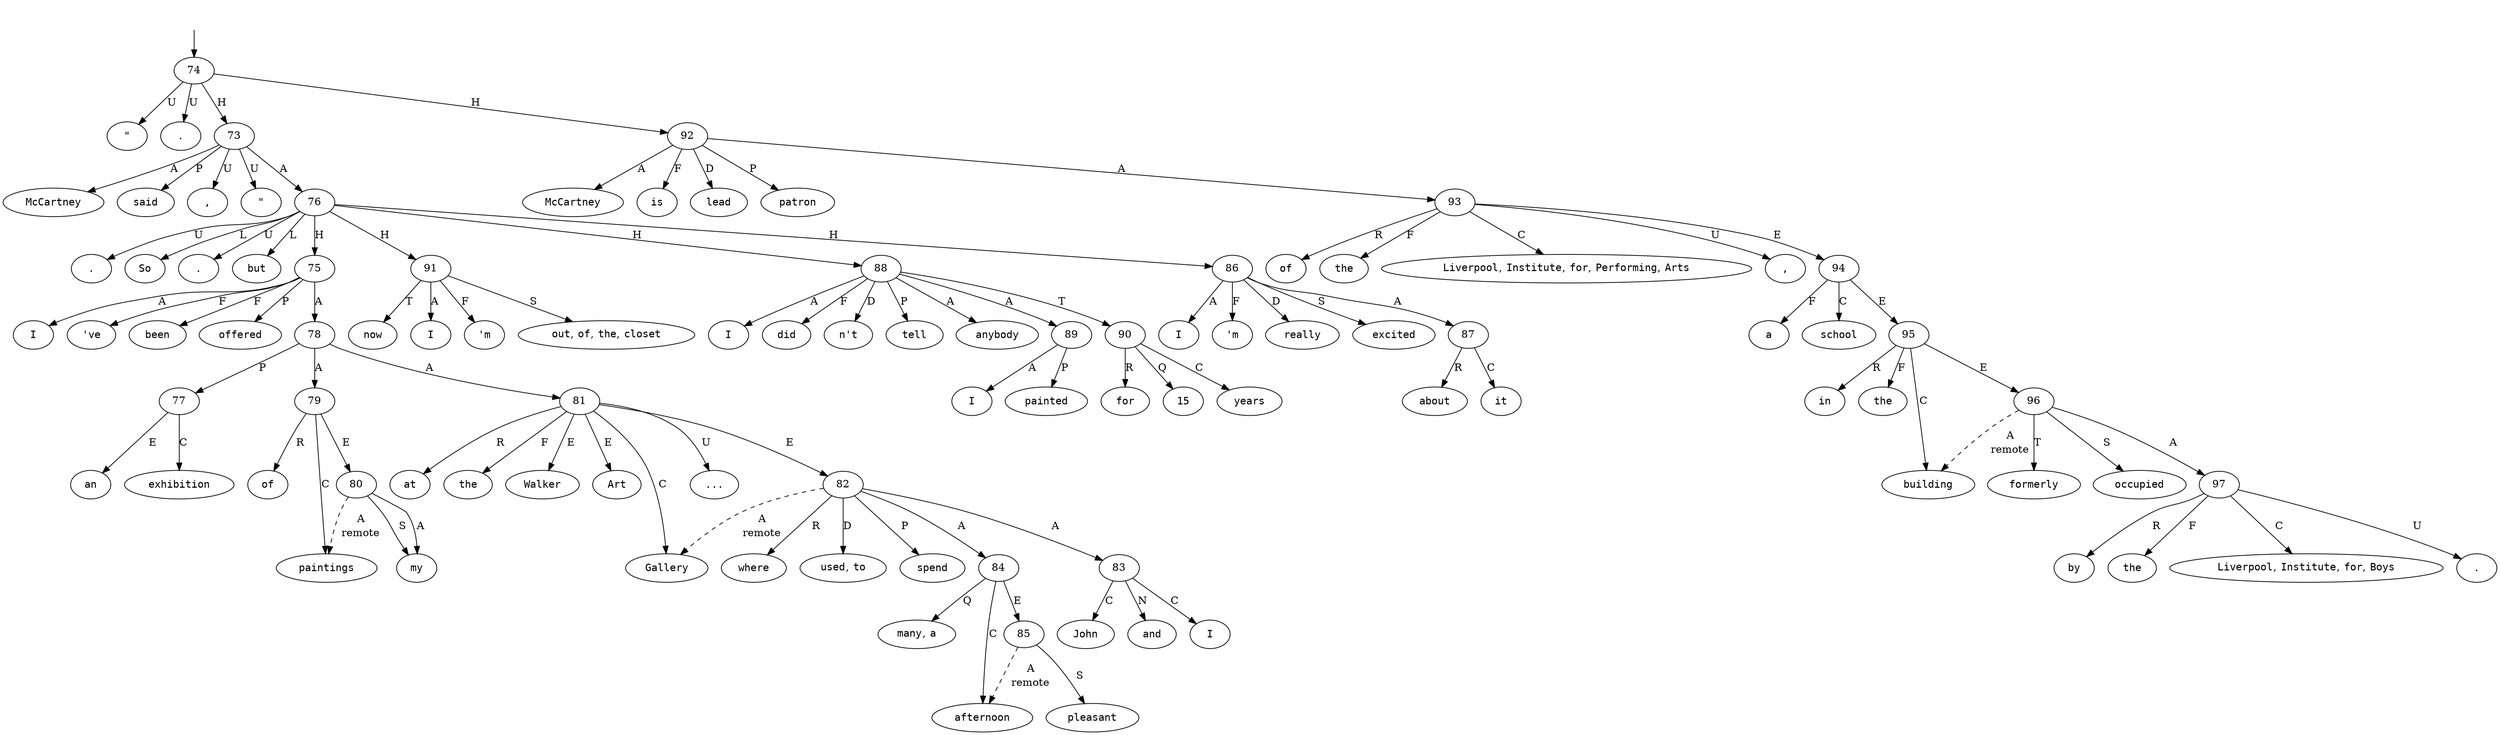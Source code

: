 digraph "616014" {
  top [ style=invis ];
  top -> 74;
  0 [ shape=oval, label=<<table align="center" border="0" cellspacing="0"><tr><td colspan="2"><font face="Courier">McCartney</font></td></tr></table>> ];
  1 [ shape=oval, label=<<table align="center" border="0" cellspacing="0"><tr><td colspan="2"><font face="Courier">said</font></td></tr></table>> ];
  2 [ shape=oval, label=<<table align="center" border="0" cellspacing="0"><tr><td colspan="2"><font face="Courier">,</font></td></tr></table>> ];
  3 [ shape=oval, label=<<table align="center" border="0" cellspacing="0"><tr><td colspan="2"><font face="Courier">&quot;</font></td></tr></table>> ];
  4 [ shape=oval, label=<<table align="center" border="0" cellspacing="0"><tr><td colspan="2"><font face="Courier">I</font></td></tr></table>> ];
  5 [ shape=oval, label=<<table align="center" border="0" cellspacing="0"><tr><td colspan="2"><font face="Courier">&#x27;ve</font></td></tr></table>> ];
  6 [ shape=oval, label=<<table align="center" border="0" cellspacing="0"><tr><td colspan="2"><font face="Courier">been</font></td></tr></table>> ];
  7 [ shape=oval, label=<<table align="center" border="0" cellspacing="0"><tr><td colspan="2"><font face="Courier">offered</font></td></tr></table>> ];
  8 [ shape=oval, label=<<table align="center" border="0" cellspacing="0"><tr><td colspan="2"><font face="Courier">an</font></td></tr></table>> ];
  9 [ shape=oval, label=<<table align="center" border="0" cellspacing="0"><tr><td colspan="2"><font face="Courier">exhibition</font></td></tr></table>> ];
  10 [ shape=oval, label=<<table align="center" border="0" cellspacing="0"><tr><td colspan="2"><font face="Courier">of</font></td></tr></table>> ];
  11 [ shape=oval, label=<<table align="center" border="0" cellspacing="0"><tr><td colspan="2"><font face="Courier">my</font></td></tr></table>> ];
  12 [ shape=oval, label=<<table align="center" border="0" cellspacing="0"><tr><td colspan="2"><font face="Courier">paintings</font></td></tr></table>> ];
  13 [ shape=oval, label=<<table align="center" border="0" cellspacing="0"><tr><td colspan="2"><font face="Courier">at</font></td></tr></table>> ];
  14 [ shape=oval, label=<<table align="center" border="0" cellspacing="0"><tr><td colspan="2"><font face="Courier">the</font></td></tr></table>> ];
  15 [ shape=oval, label=<<table align="center" border="0" cellspacing="0"><tr><td colspan="2"><font face="Courier">Walker</font></td></tr></table>> ];
  16 [ shape=oval, label=<<table align="center" border="0" cellspacing="0"><tr><td colspan="2"><font face="Courier">Art</font></td></tr></table>> ];
  17 [ shape=oval, label=<<table align="center" border="0" cellspacing="0"><tr><td colspan="2"><font face="Courier">Gallery</font></td></tr></table>> ];
  18 [ shape=oval, label=<<table align="center" border="0" cellspacing="0"><tr><td colspan="2"><font face="Courier">...</font></td></tr></table>> ];
  19 [ shape=oval, label=<<table align="center" border="0" cellspacing="0"><tr><td colspan="2"><font face="Courier">where</font></td></tr></table>> ];
  20 [ shape=oval, label=<<table align="center" border="0" cellspacing="0"><tr><td colspan="2"><font face="Courier">John</font></td></tr></table>> ];
  21 [ shape=oval, label=<<table align="center" border="0" cellspacing="0"><tr><td colspan="2"><font face="Courier">and</font></td></tr></table>> ];
  22 [ shape=oval, label=<<table align="center" border="0" cellspacing="0"><tr><td colspan="2"><font face="Courier">I</font></td></tr></table>> ];
  23 [ shape=oval, label=<<table align="center" border="0" cellspacing="0"><tr><td colspan="2"><font face="Courier">used</font>,&nbsp;<font face="Courier">to</font></td></tr></table>> ];
  24 [ shape=oval, label=<<table align="center" border="0" cellspacing="0"><tr><td colspan="2"><font face="Courier">spend</font></td></tr></table>> ];
  25 [ shape=oval, label=<<table align="center" border="0" cellspacing="0"><tr><td colspan="2"><font face="Courier">many</font>,&nbsp;<font face="Courier">a</font></td></tr></table>> ];
  26 [ shape=oval, label=<<table align="center" border="0" cellspacing="0"><tr><td colspan="2"><font face="Courier">pleasant</font></td></tr></table>> ];
  27 [ shape=oval, label=<<table align="center" border="0" cellspacing="0"><tr><td colspan="2"><font face="Courier">afternoon</font></td></tr></table>> ];
  28 [ shape=oval, label=<<table align="center" border="0" cellspacing="0"><tr><td colspan="2"><font face="Courier">.</font></td></tr></table>> ];
  29 [ shape=oval, label=<<table align="center" border="0" cellspacing="0"><tr><td colspan="2"><font face="Courier">So</font></td></tr></table>> ];
  30 [ shape=oval, label=<<table align="center" border="0" cellspacing="0"><tr><td colspan="2"><font face="Courier">I</font></td></tr></table>> ];
  31 [ shape=oval, label=<<table align="center" border="0" cellspacing="0"><tr><td colspan="2"><font face="Courier">&#x27;m</font></td></tr></table>> ];
  32 [ shape=oval, label=<<table align="center" border="0" cellspacing="0"><tr><td colspan="2"><font face="Courier">really</font></td></tr></table>> ];
  33 [ shape=oval, label=<<table align="center" border="0" cellspacing="0"><tr><td colspan="2"><font face="Courier">excited</font></td></tr></table>> ];
  34 [ shape=oval, label=<<table align="center" border="0" cellspacing="0"><tr><td colspan="2"><font face="Courier">about</font></td></tr></table>> ];
  35 [ shape=oval, label=<<table align="center" border="0" cellspacing="0"><tr><td colspan="2"><font face="Courier">it</font></td></tr></table>> ];
  36 [ shape=oval, label=<<table align="center" border="0" cellspacing="0"><tr><td colspan="2"><font face="Courier">.</font></td></tr></table>> ];
  37 [ shape=oval, label=<<table align="center" border="0" cellspacing="0"><tr><td colspan="2"><font face="Courier">I</font></td></tr></table>> ];
  38 [ shape=oval, label=<<table align="center" border="0" cellspacing="0"><tr><td colspan="2"><font face="Courier">did</font></td></tr></table>> ];
  39 [ shape=oval, label=<<table align="center" border="0" cellspacing="0"><tr><td colspan="2"><font face="Courier">n&#x27;t</font></td></tr></table>> ];
  40 [ shape=oval, label=<<table align="center" border="0" cellspacing="0"><tr><td colspan="2"><font face="Courier">tell</font></td></tr></table>> ];
  41 [ shape=oval, label=<<table align="center" border="0" cellspacing="0"><tr><td colspan="2"><font face="Courier">anybody</font></td></tr></table>> ];
  42 [ shape=oval, label=<<table align="center" border="0" cellspacing="0"><tr><td colspan="2"><font face="Courier">I</font></td></tr></table>> ];
  43 [ shape=oval, label=<<table align="center" border="0" cellspacing="0"><tr><td colspan="2"><font face="Courier">painted</font></td></tr></table>> ];
  44 [ shape=oval, label=<<table align="center" border="0" cellspacing="0"><tr><td colspan="2"><font face="Courier">for</font></td></tr></table>> ];
  45 [ shape=oval, label=<<table align="center" border="0" cellspacing="0"><tr><td colspan="2"><font face="Courier">15</font></td></tr></table>> ];
  46 [ shape=oval, label=<<table align="center" border="0" cellspacing="0"><tr><td colspan="2"><font face="Courier">years</font></td></tr></table>> ];
  47 [ shape=oval, label=<<table align="center" border="0" cellspacing="0"><tr><td colspan="2"><font face="Courier">but</font></td></tr></table>> ];
  48 [ shape=oval, label=<<table align="center" border="0" cellspacing="0"><tr><td colspan="2"><font face="Courier">now</font></td></tr></table>> ];
  49 [ shape=oval, label=<<table align="center" border="0" cellspacing="0"><tr><td colspan="2"><font face="Courier">I</font></td></tr></table>> ];
  50 [ shape=oval, label=<<table align="center" border="0" cellspacing="0"><tr><td colspan="2"><font face="Courier">&#x27;m</font></td></tr></table>> ];
  51 [ shape=oval, label=<<table align="center" border="0" cellspacing="0"><tr><td colspan="2"><font face="Courier">out</font>,&nbsp;<font face="Courier">of</font>,&nbsp;<font face="Courier">the</font>,&nbsp;<font face="Courier">closet</font></td></tr></table>> ];
  52 [ shape=oval, label=<<table align="center" border="0" cellspacing="0"><tr><td colspan="2"><font face="Courier">&quot;</font></td></tr></table>> ];
  53 [ shape=oval, label=<<table align="center" border="0" cellspacing="0"><tr><td colspan="2"><font face="Courier">.</font></td></tr></table>> ];
  54 [ shape=oval, label=<<table align="center" border="0" cellspacing="0"><tr><td colspan="2"><font face="Courier">McCartney</font></td></tr></table>> ];
  55 [ shape=oval, label=<<table align="center" border="0" cellspacing="0"><tr><td colspan="2"><font face="Courier">is</font></td></tr></table>> ];
  56 [ shape=oval, label=<<table align="center" border="0" cellspacing="0"><tr><td colspan="2"><font face="Courier">lead</font></td></tr></table>> ];
  57 [ shape=oval, label=<<table align="center" border="0" cellspacing="0"><tr><td colspan="2"><font face="Courier">patron</font></td></tr></table>> ];
  58 [ shape=oval, label=<<table align="center" border="0" cellspacing="0"><tr><td colspan="2"><font face="Courier">of</font></td></tr></table>> ];
  59 [ shape=oval, label=<<table align="center" border="0" cellspacing="0"><tr><td colspan="2"><font face="Courier">the</font></td></tr></table>> ];
  60 [ shape=oval, label=<<table align="center" border="0" cellspacing="0"><tr><td colspan="2"><font face="Courier">Liverpool</font>,&nbsp;<font face="Courier">Institute</font>,&nbsp;<font face="Courier">for</font>,&nbsp;<font face="Courier">Performing</font>,&nbsp;<font face="Courier">Arts</font></td></tr></table>> ];
  61 [ shape=oval, label=<<table align="center" border="0" cellspacing="0"><tr><td colspan="2"><font face="Courier">,</font></td></tr></table>> ];
  62 [ shape=oval, label=<<table align="center" border="0" cellspacing="0"><tr><td colspan="2"><font face="Courier">a</font></td></tr></table>> ];
  63 [ shape=oval, label=<<table align="center" border="0" cellspacing="0"><tr><td colspan="2"><font face="Courier">school</font></td></tr></table>> ];
  64 [ shape=oval, label=<<table align="center" border="0" cellspacing="0"><tr><td colspan="2"><font face="Courier">in</font></td></tr></table>> ];
  65 [ shape=oval, label=<<table align="center" border="0" cellspacing="0"><tr><td colspan="2"><font face="Courier">the</font></td></tr></table>> ];
  66 [ shape=oval, label=<<table align="center" border="0" cellspacing="0"><tr><td colspan="2"><font face="Courier">building</font></td></tr></table>> ];
  67 [ shape=oval, label=<<table align="center" border="0" cellspacing="0"><tr><td colspan="2"><font face="Courier">formerly</font></td></tr></table>> ];
  68 [ shape=oval, label=<<table align="center" border="0" cellspacing="0"><tr><td colspan="2"><font face="Courier">occupied</font></td></tr></table>> ];
  69 [ shape=oval, label=<<table align="center" border="0" cellspacing="0"><tr><td colspan="2"><font face="Courier">by</font></td></tr></table>> ];
  70 [ shape=oval, label=<<table align="center" border="0" cellspacing="0"><tr><td colspan="2"><font face="Courier">the</font></td></tr></table>> ];
  71 [ shape=oval, label=<<table align="center" border="0" cellspacing="0"><tr><td colspan="2"><font face="Courier">Liverpool</font>,&nbsp;<font face="Courier">Institute</font>,&nbsp;<font face="Courier">for</font>,&nbsp;<font face="Courier">Boys</font></td></tr></table>> ];
  72 [ shape=oval, label=<<table align="center" border="0" cellspacing="0"><tr><td colspan="2"><font face="Courier">.</font></td></tr></table>> ];
  73 -> 76 [ label="A" ];
  73 -> 2 [ label="U" ];
  73 -> 0 [ label="A" ];
  73 -> 1 [ label="P" ];
  73 -> 3 [ label="U" ];
  74 -> 92 [ label="H" ];
  74 -> 52 [ label="U" ];
  74 -> 73 [ label="H" ];
  74 -> 53 [ label="U" ];
  75 -> 78 [ label="A" ];
  75 -> 4 [ label="A" ];
  75 -> 6 [ label="F" ];
  75 -> 5 [ label="F" ];
  75 -> 7 [ label="P" ];
  76 -> 91 [ label="H" ];
  76 -> 28 [ label="U" ];
  76 -> 75 [ label="H" ];
  76 -> 36 [ label="U" ];
  76 -> 88 [ label="H" ];
  76 -> 86 [ label="H" ];
  76 -> 47 [ label="L" ];
  76 -> 29 [ label="L" ];
  77 -> 9 [ label="C" ];
  77 -> 8 [ label="E" ];
  78 -> 79 [ label="A" ];
  78 -> 77 [ label="P" ];
  78 -> 81 [ label="A" ];
  79 -> 80 [ label="E" ];
  79 -> 12 [ label="C" ];
  79 -> 10 [ label="R" ];
  80 -> 11 [ label="S" ];
  80 -> 12 [ label=<<table align="center" border="0" cellspacing="0"><tr><td colspan="1">A</td></tr><tr><td>remote</td></tr></table>>, style=dashed ];
  80 -> 11 [ label="A" ];
  81 -> 17 [ label="C" ];
  81 -> 14 [ label="F" ];
  81 -> 82 [ label="E" ];
  81 -> 16 [ label="E" ];
  81 -> 15 [ label="E" ];
  81 -> 13 [ label="R" ];
  81 -> 18 [ label="U" ];
  82 -> 19 [ label="R" ];
  82 -> 84 [ label="A" ];
  82 -> 83 [ label="A" ];
  82 -> 17 [ label=<<table align="center" border="0" cellspacing="0"><tr><td colspan="1">A</td></tr><tr><td>remote</td></tr></table>>, style=dashed ];
  82 -> 24 [ label="P" ];
  82 -> 23 [ label="D" ];
  83 -> 22 [ label="C" ];
  83 -> 21 [ label="N" ];
  83 -> 20 [ label="C" ];
  84 -> 25 [ label="Q" ];
  84 -> 27 [ label="C" ];
  84 -> 85 [ label="E" ];
  85 -> 26 [ label="S" ];
  85 -> 27 [ label=<<table align="center" border="0" cellspacing="0"><tr><td colspan="1">A</td></tr><tr><td>remote</td></tr></table>>, style=dashed ];
  86 -> 33 [ label="S" ];
  86 -> 31 [ label="F" ];
  86 -> 30 [ label="A" ];
  86 -> 87 [ label="A" ];
  86 -> 32 [ label="D" ];
  87 -> 35 [ label="C" ];
  87 -> 34 [ label="R" ];
  88 -> 89 [ label="A" ];
  88 -> 40 [ label="P" ];
  88 -> 41 [ label="A" ];
  88 -> 90 [ label="T" ];
  88 -> 39 [ label="D" ];
  88 -> 38 [ label="F" ];
  88 -> 37 [ label="A" ];
  89 -> 43 [ label="P" ];
  89 -> 42 [ label="A" ];
  90 -> 45 [ label="Q" ];
  90 -> 46 [ label="C" ];
  90 -> 44 [ label="R" ];
  91 -> 51 [ label="S" ];
  91 -> 48 [ label="T" ];
  91 -> 50 [ label="F" ];
  91 -> 49 [ label="A" ];
  92 -> 54 [ label="A" ];
  92 -> 56 [ label="D" ];
  92 -> 55 [ label="F" ];
  92 -> 93 [ label="A" ];
  92 -> 57 [ label="P" ];
  93 -> 59 [ label="F" ];
  93 -> 94 [ label="E" ];
  93 -> 58 [ label="R" ];
  93 -> 60 [ label="C" ];
  93 -> 61 [ label="U" ];
  94 -> 95 [ label="E" ];
  94 -> 62 [ label="F" ];
  94 -> 63 [ label="C" ];
  95 -> 65 [ label="F" ];
  95 -> 96 [ label="E" ];
  95 -> 66 [ label="C" ];
  95 -> 64 [ label="R" ];
  96 -> 67 [ label="T" ];
  96 -> 66 [ label=<<table align="center" border="0" cellspacing="0"><tr><td colspan="1">A</td></tr><tr><td>remote</td></tr></table>>, style=dashed ];
  96 -> 68 [ label="S" ];
  96 -> 97 [ label="A" ];
  97 -> 70 [ label="F" ];
  97 -> 71 [ label="C" ];
  97 -> 72 [ label="U" ];
  97 -> 69 [ label="R" ];
}

